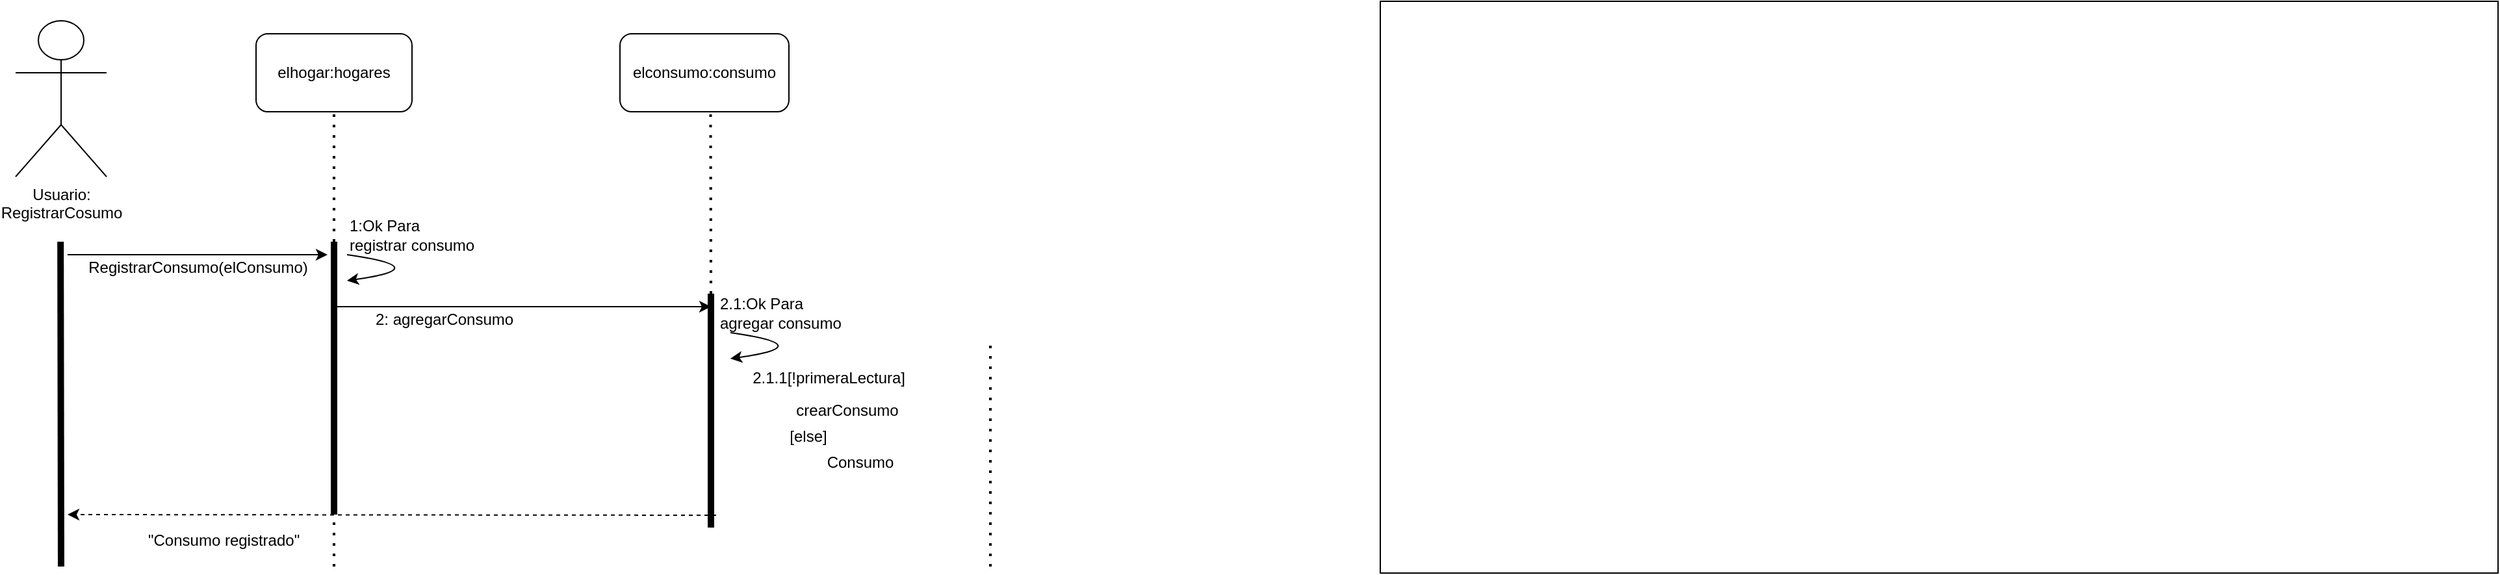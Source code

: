 <mxfile>
    <diagram id="6cro3HegifT_aXLk0VQY" name="Página-1">
        <mxGraphModel dx="873" dy="415" grid="1" gridSize="10" guides="1" tooltips="1" connect="1" arrows="1" fold="1" page="1" pageScale="1" pageWidth="827" pageHeight="1169" math="0" shadow="0">
            <root>
                <mxCell id="0"/>
                <mxCell id="1" parent="0"/>
                <mxCell id="2" value="" style="rounded=0;whiteSpace=wrap;html=1;" vertex="1" parent="1">
                    <mxGeometry x="1120" y="5" width="860" height="440" as="geometry"/>
                </mxCell>
                <mxCell id="3" value="Usuario:&lt;br&gt;RegistrarCosumo" style="shape=umlActor;verticalLabelPosition=bottom;verticalAlign=top;html=1;outlineConnect=0;" vertex="1" parent="1">
                    <mxGeometry x="70" y="20" width="70" height="120" as="geometry"/>
                </mxCell>
                <mxCell id="4" value="elhogar:hogares" style="rounded=1;whiteSpace=wrap;html=1;" vertex="1" parent="1">
                    <mxGeometry x="255" y="30" width="120" height="60" as="geometry"/>
                </mxCell>
                <mxCell id="5" value="elconsumo:consumo" style="rounded=1;whiteSpace=wrap;html=1;" vertex="1" parent="1">
                    <mxGeometry x="535" y="30" width="130" height="60" as="geometry"/>
                </mxCell>
                <mxCell id="6" value="RegistrarConsumo(elConsumo)" style="text;html=1;align=center;verticalAlign=middle;resizable=0;points=[];autosize=1;strokeColor=none;" vertex="1" parent="1">
                    <mxGeometry x="120" y="200" width="180" height="20" as="geometry"/>
                </mxCell>
                <mxCell id="7" value="" style="endArrow=none;html=1;strokeWidth=5;" edge="1" parent="1">
                    <mxGeometry width="50" height="50" relative="1" as="geometry">
                        <mxPoint x="105" y="440" as="sourcePoint"/>
                        <mxPoint x="104.58" y="190" as="targetPoint"/>
                    </mxGeometry>
                </mxCell>
                <mxCell id="8" value="" style="endArrow=classic;html=1;strokeWidth=1;" edge="1" parent="1">
                    <mxGeometry width="50" height="50" relative="1" as="geometry">
                        <mxPoint x="110" y="200" as="sourcePoint"/>
                        <mxPoint x="310" y="200" as="targetPoint"/>
                    </mxGeometry>
                </mxCell>
                <mxCell id="9" value="" style="endArrow=none;html=1;strokeWidth=5;" edge="1" parent="1">
                    <mxGeometry width="50" height="50" relative="1" as="geometry">
                        <mxPoint x="315" y="400" as="sourcePoint"/>
                        <mxPoint x="315" y="190" as="targetPoint"/>
                    </mxGeometry>
                </mxCell>
                <mxCell id="10" value="" style="endArrow=none;dashed=1;html=1;dashPattern=1 3;strokeWidth=2;" edge="1" parent="1">
                    <mxGeometry width="50" height="50" relative="1" as="geometry">
                        <mxPoint x="315" y="190" as="sourcePoint"/>
                        <mxPoint x="315" y="90" as="targetPoint"/>
                    </mxGeometry>
                </mxCell>
                <mxCell id="11" value="" style="endArrow=none;dashed=1;html=1;dashPattern=1 3;strokeWidth=2;" edge="1" parent="1">
                    <mxGeometry width="50" height="50" relative="1" as="geometry">
                        <mxPoint x="315" y="440" as="sourcePoint"/>
                        <mxPoint x="315" y="370" as="targetPoint"/>
                    </mxGeometry>
                </mxCell>
                <mxCell id="12" value="1:Ok Para &lt;br&gt;registrar consumo" style="text;html=1;align=left;verticalAlign=middle;resizable=0;points=[];autosize=1;strokeColor=none;" vertex="1" parent="1">
                    <mxGeometry x="325" y="170" width="110" height="30" as="geometry"/>
                </mxCell>
                <mxCell id="13" value="" style="curved=1;endArrow=classic;html=1;strokeWidth=1;exitX=0;exitY=1;exitDx=0;exitDy=0;exitPerimeter=0;" edge="1" parent="1" source="12">
                    <mxGeometry width="50" height="50" relative="1" as="geometry">
                        <mxPoint x="355" y="240" as="sourcePoint"/>
                        <mxPoint x="325" y="220" as="targetPoint"/>
                        <Array as="points">
                            <mxPoint x="395" y="210"/>
                        </Array>
                    </mxGeometry>
                </mxCell>
                <mxCell id="14" value="2: agregarConsumo" style="text;html=1;align=left;verticalAlign=middle;resizable=0;points=[];autosize=1;strokeColor=none;" vertex="1" parent="1">
                    <mxGeometry x="345" y="240" width="120" height="20" as="geometry"/>
                </mxCell>
                <mxCell id="15" value="" style="endArrow=classic;html=1;strokeWidth=1;" edge="1" parent="1">
                    <mxGeometry width="50" height="50" relative="1" as="geometry">
                        <mxPoint x="315" y="240" as="sourcePoint"/>
                        <mxPoint x="605" y="240" as="targetPoint"/>
                    </mxGeometry>
                </mxCell>
                <mxCell id="16" value="" style="endArrow=none;dashed=1;html=1;dashPattern=1 3;strokeWidth=2;" edge="1" parent="1">
                    <mxGeometry width="50" height="50" relative="1" as="geometry">
                        <mxPoint x="605" y="230" as="sourcePoint"/>
                        <mxPoint x="604.71" y="90" as="targetPoint"/>
                    </mxGeometry>
                </mxCell>
                <mxCell id="17" value="" style="endArrow=none;html=1;strokeWidth=5;" edge="1" parent="1">
                    <mxGeometry width="50" height="50" relative="1" as="geometry">
                        <mxPoint x="605" y="410" as="sourcePoint"/>
                        <mxPoint x="605" y="230" as="targetPoint"/>
                    </mxGeometry>
                </mxCell>
                <mxCell id="18" value="" style="endArrow=none;dashed=1;html=1;dashPattern=1 3;strokeWidth=2;" edge="1" parent="1">
                    <mxGeometry width="50" height="50" relative="1" as="geometry">
                        <mxPoint x="820" y="440" as="sourcePoint"/>
                        <mxPoint x="820" y="270" as="targetPoint"/>
                    </mxGeometry>
                </mxCell>
                <mxCell id="20" value="2.1:Ok Para &lt;br&gt;agregar consumo" style="text;html=1;align=left;verticalAlign=middle;resizable=0;points=[];autosize=1;strokeColor=none;" vertex="1" parent="1">
                    <mxGeometry x="610" y="230" width="110" height="30" as="geometry"/>
                </mxCell>
                <mxCell id="24" value="" style="endArrow=classic;html=1;strokeWidth=1;dashed=1;" edge="1" parent="1">
                    <mxGeometry width="50" height="50" relative="1" as="geometry">
                        <mxPoint x="609" y="400.5" as="sourcePoint"/>
                        <mxPoint x="110" y="400" as="targetPoint"/>
                    </mxGeometry>
                </mxCell>
                <mxCell id="25" value="&quot;Consumo registrado&quot;" style="text;html=1;align=left;verticalAlign=middle;resizable=0;points=[];autosize=1;strokeColor=none;" vertex="1" parent="1">
                    <mxGeometry x="170" y="410" width="130" height="20" as="geometry"/>
                </mxCell>
                <mxCell id="27" value="2.1.1[!primeraLectura]&amp;nbsp;" style="text;html=1;strokeColor=none;fillColor=none;align=center;verticalAlign=middle;whiteSpace=wrap;rounded=0;" vertex="1" parent="1">
                    <mxGeometry x="610" y="280" width="175" height="30" as="geometry"/>
                </mxCell>
                <mxCell id="28" value="" style="curved=1;endArrow=classic;html=1;strokeWidth=1;exitX=0;exitY=1;exitDx=0;exitDy=0;exitPerimeter=0;" edge="1" parent="1">
                    <mxGeometry width="50" height="50" relative="1" as="geometry">
                        <mxPoint x="620" y="260" as="sourcePoint"/>
                        <mxPoint x="620" y="280" as="targetPoint"/>
                        <Array as="points">
                            <mxPoint x="690" y="270"/>
                        </Array>
                    </mxGeometry>
                </mxCell>
                <mxCell id="29" value="crearConsumo" style="text;html=1;strokeColor=none;fillColor=none;align=center;verticalAlign=middle;whiteSpace=wrap;rounded=0;" vertex="1" parent="1">
                    <mxGeometry x="690" y="310" width="40" height="20" as="geometry"/>
                </mxCell>
                <mxCell id="30" value="[else]" style="text;html=1;strokeColor=none;fillColor=none;align=center;verticalAlign=middle;whiteSpace=wrap;rounded=0;" vertex="1" parent="1">
                    <mxGeometry x="660" y="330" width="40" height="20" as="geometry"/>
                </mxCell>
                <mxCell id="31" value="Consumo" style="text;html=1;strokeColor=none;fillColor=none;align=center;verticalAlign=middle;whiteSpace=wrap;rounded=0;" vertex="1" parent="1">
                    <mxGeometry x="700" y="350" width="40" height="20" as="geometry"/>
                </mxCell>
            </root>
        </mxGraphModel>
    </diagram>
</mxfile>